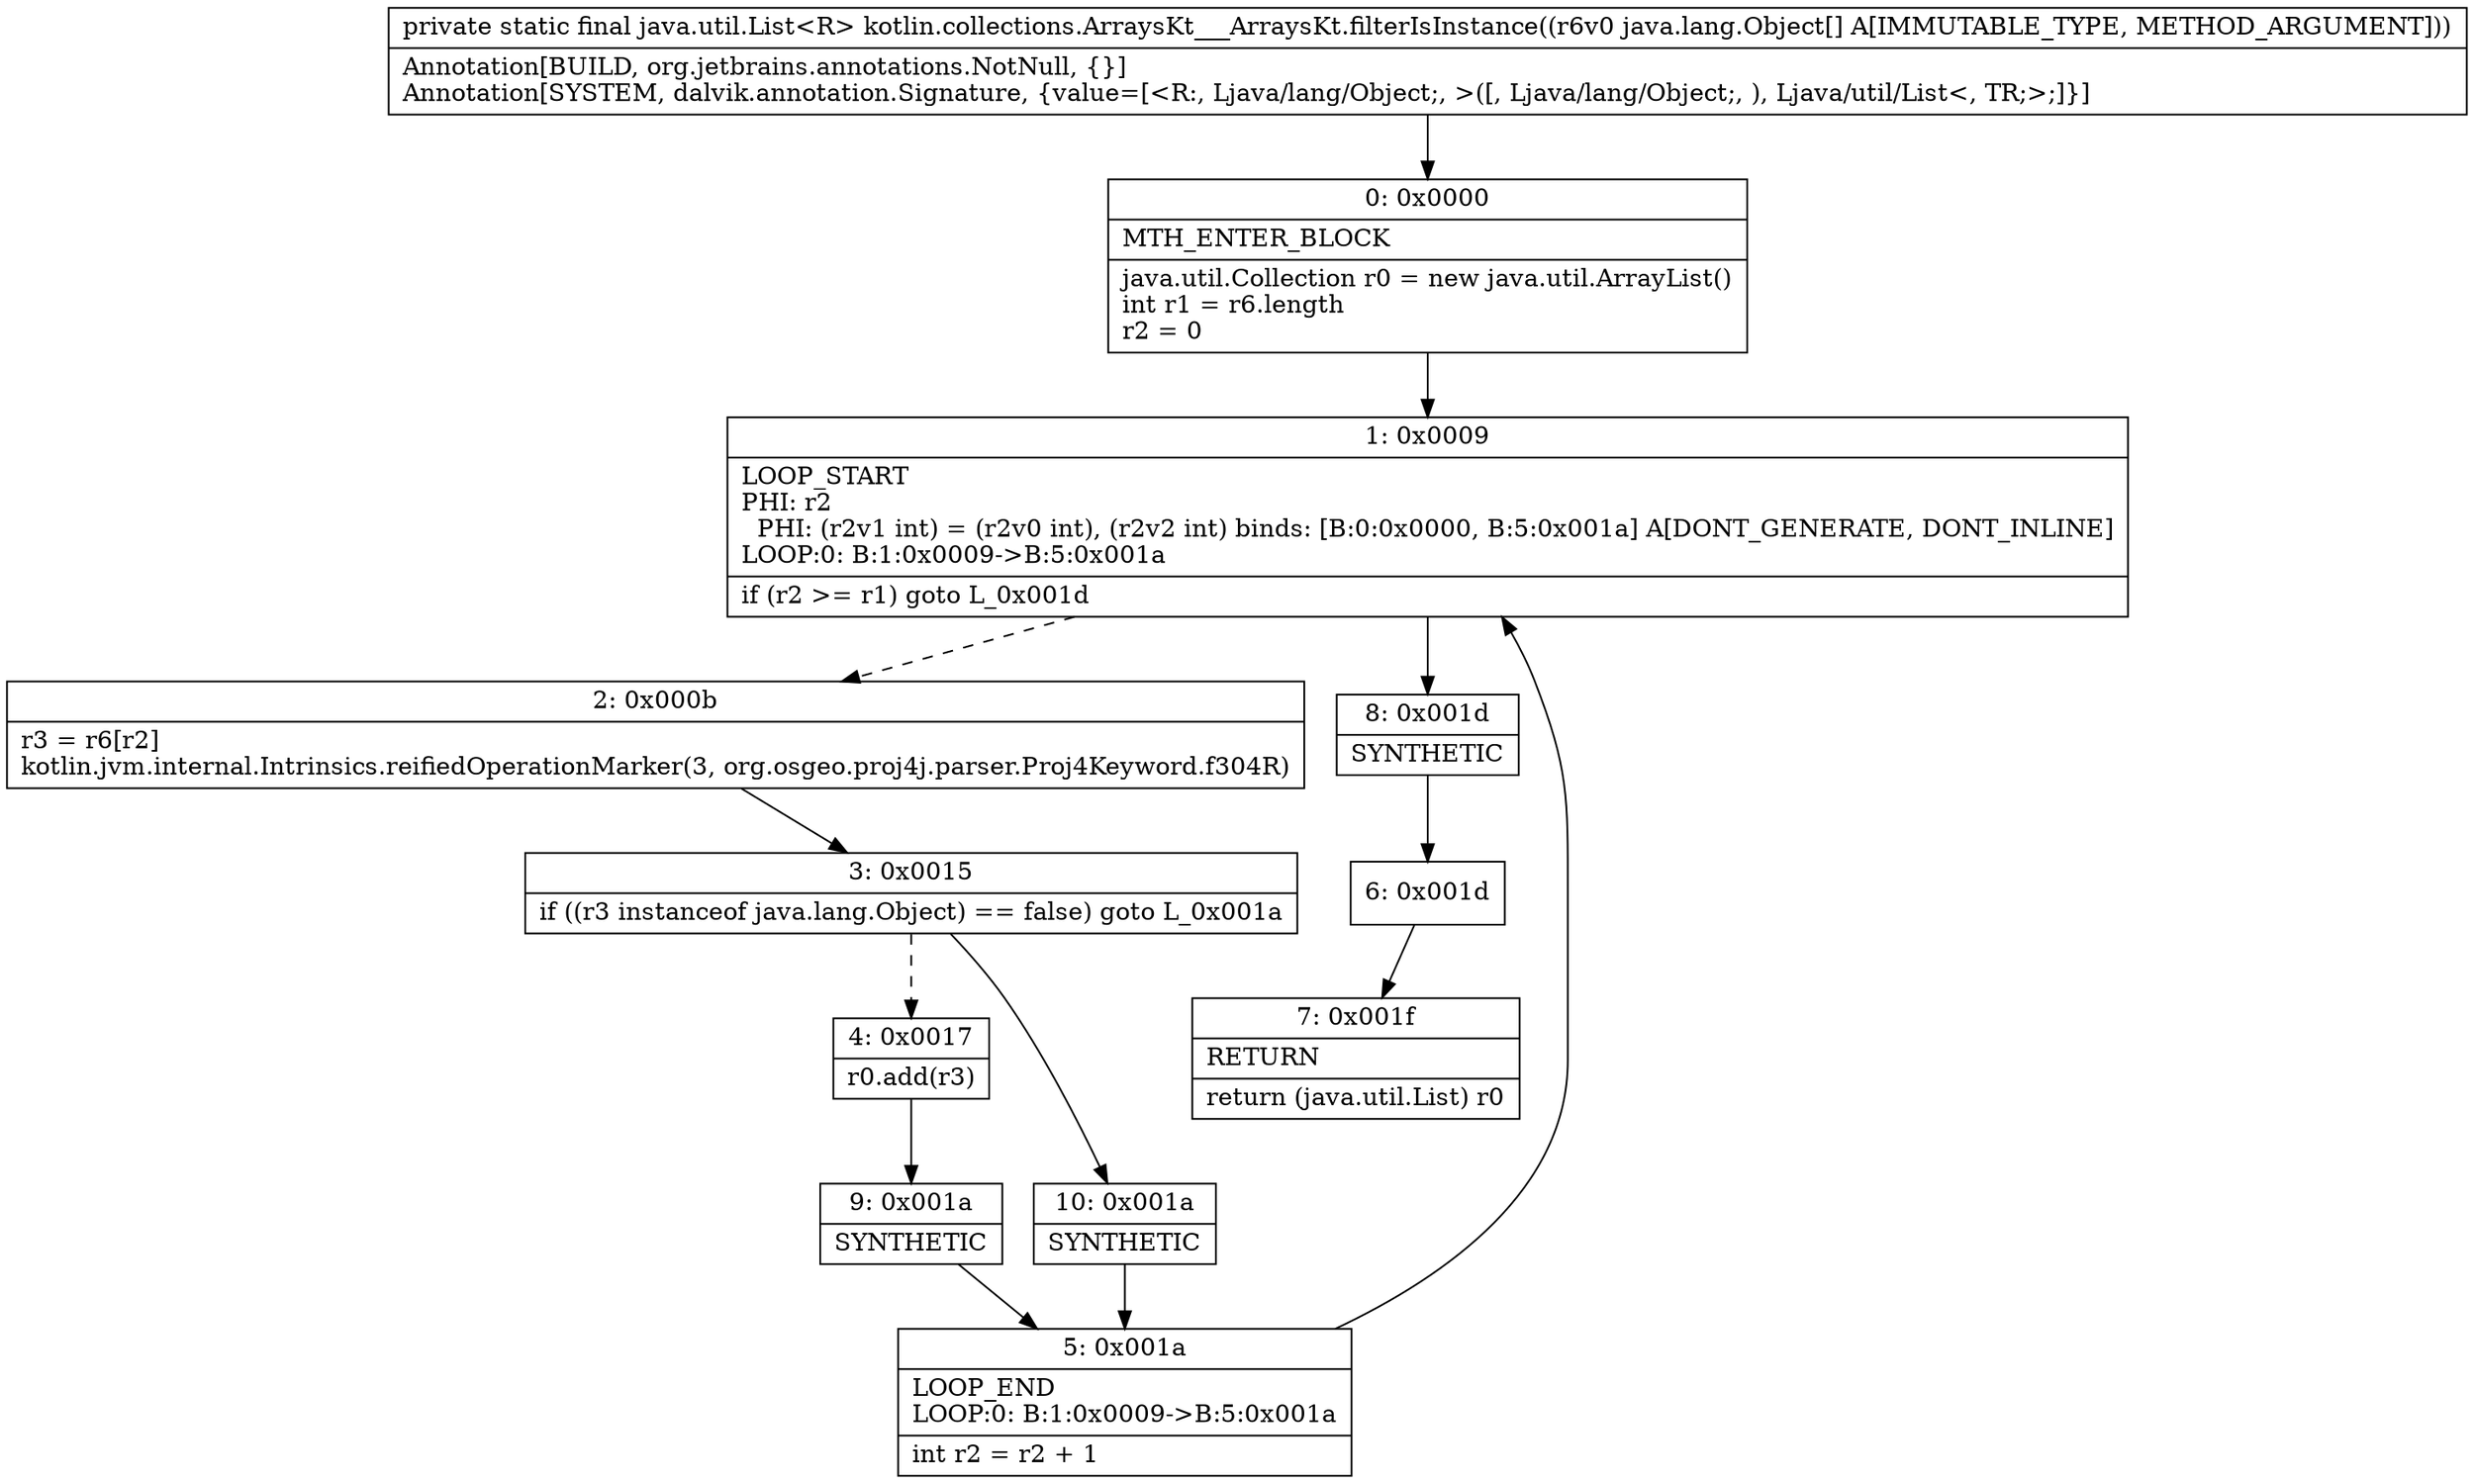 digraph "CFG forkotlin.collections.ArraysKt___ArraysKt.filterIsInstance([Ljava\/lang\/Object;)Ljava\/util\/List;" {
Node_0 [shape=record,label="{0\:\ 0x0000|MTH_ENTER_BLOCK\l|java.util.Collection r0 = new java.util.ArrayList()\lint r1 = r6.length\lr2 = 0\l}"];
Node_1 [shape=record,label="{1\:\ 0x0009|LOOP_START\lPHI: r2 \l  PHI: (r2v1 int) = (r2v0 int), (r2v2 int) binds: [B:0:0x0000, B:5:0x001a] A[DONT_GENERATE, DONT_INLINE]\lLOOP:0: B:1:0x0009\-\>B:5:0x001a\l|if (r2 \>= r1) goto L_0x001d\l}"];
Node_2 [shape=record,label="{2\:\ 0x000b|r3 = r6[r2]\lkotlin.jvm.internal.Intrinsics.reifiedOperationMarker(3, org.osgeo.proj4j.parser.Proj4Keyword.f304R)\l}"];
Node_3 [shape=record,label="{3\:\ 0x0015|if ((r3 instanceof java.lang.Object) == false) goto L_0x001a\l}"];
Node_4 [shape=record,label="{4\:\ 0x0017|r0.add(r3)\l}"];
Node_5 [shape=record,label="{5\:\ 0x001a|LOOP_END\lLOOP:0: B:1:0x0009\-\>B:5:0x001a\l|int r2 = r2 + 1\l}"];
Node_6 [shape=record,label="{6\:\ 0x001d}"];
Node_7 [shape=record,label="{7\:\ 0x001f|RETURN\l|return (java.util.List) r0\l}"];
Node_8 [shape=record,label="{8\:\ 0x001d|SYNTHETIC\l}"];
Node_9 [shape=record,label="{9\:\ 0x001a|SYNTHETIC\l}"];
Node_10 [shape=record,label="{10\:\ 0x001a|SYNTHETIC\l}"];
MethodNode[shape=record,label="{private static final java.util.List\<R\> kotlin.collections.ArraysKt___ArraysKt.filterIsInstance((r6v0 java.lang.Object[] A[IMMUTABLE_TYPE, METHOD_ARGUMENT]))  | Annotation[BUILD, org.jetbrains.annotations.NotNull, \{\}]\lAnnotation[SYSTEM, dalvik.annotation.Signature, \{value=[\<R:, Ljava\/lang\/Object;, \>([, Ljava\/lang\/Object;, ), Ljava\/util\/List\<, TR;\>;]\}]\l}"];
MethodNode -> Node_0;
Node_0 -> Node_1;
Node_1 -> Node_2[style=dashed];
Node_1 -> Node_8;
Node_2 -> Node_3;
Node_3 -> Node_4[style=dashed];
Node_3 -> Node_10;
Node_4 -> Node_9;
Node_5 -> Node_1;
Node_6 -> Node_7;
Node_8 -> Node_6;
Node_9 -> Node_5;
Node_10 -> Node_5;
}

